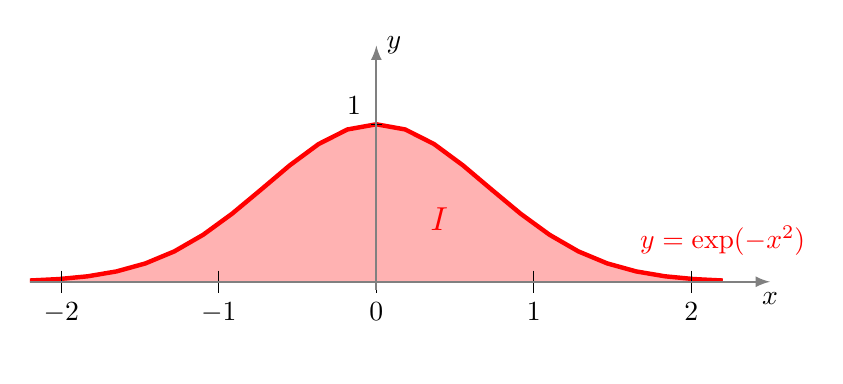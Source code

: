\begin{tikzpicture}[scale=2]

% Graphe et aire
  \fill[red!30] (-2.2,0) -- plot[domain=-2:2.2] (\x,{exp(-\x*\x)}) -- (2.2,0) -- cycle; 
% \node at (0.5,0.3) {$\mathcal{A}$};

%  \draw[gray] (-2,0) -- plot[domain=--2:2] (\x,{exp(-\x*\x)}) -- (2,0) -- cycle;
  \draw[ultra thick, color=red,domain=-2.2:2.2] plot (\x,{exp(-\x*\x)}) node[above=5pt] {$y=\exp(-x^2)$};

% Labels
  \foreach \x/\xtext in {-2/-2,-1/-1,0/0, 1/1, 2/2}
  \draw (\x cm,2pt) -- (\x cm,-2pt) node[anchor=north] {$\xtext$};
  \draw (1pt,1cm) -- (-1pt,1cm) node[anchor=south east] {$1$};
  \node[below, inner sep=10pt] at (0.5,0) {\vphantom{$n=10$}};

% Axes
     \draw[->,>=latex,thick, gray] (-2.2,0)--(2.5,0) node[below,black] {$x$};
     \draw[->,>=latex,thick, gray] (0,-0.05)--(0,1.5) node[right,black] {$y$};  

  \node[red,scale=1.2] at (0.4,0.4) {$I$};

\end{tikzpicture}
